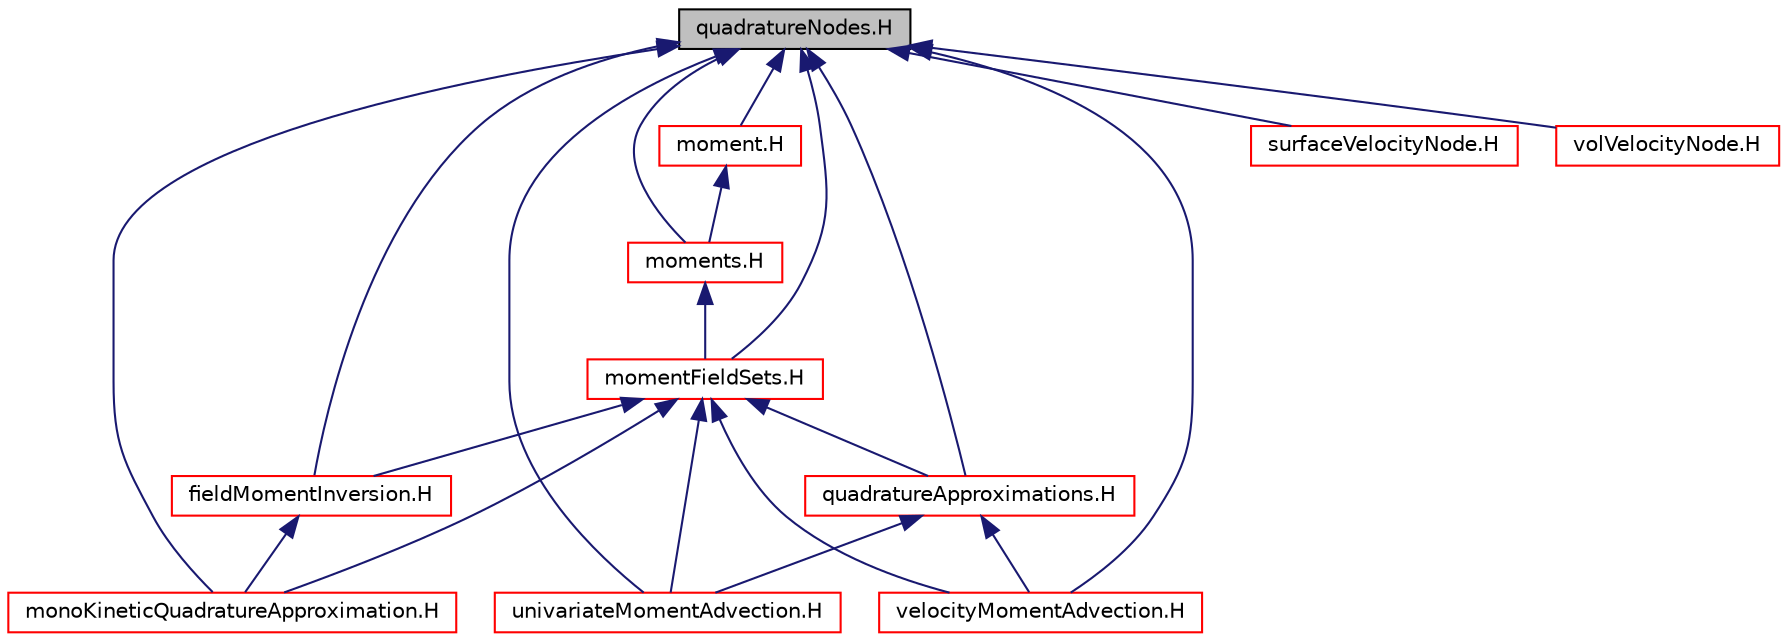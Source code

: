 digraph "quadratureNodes.H"
{
  bgcolor="transparent";
  edge [fontname="Helvetica",fontsize="10",labelfontname="Helvetica",labelfontsize="10"];
  node [fontname="Helvetica",fontsize="10",shape=record];
  Node14 [label="quadratureNodes.H",height=0.2,width=0.4,color="black", fillcolor="grey75", style="filled", fontcolor="black"];
  Node14 -> Node15 [dir="back",color="midnightblue",fontsize="10",style="solid",fontname="Helvetica"];
  Node15 [label="fieldMomentInversion.H",height=0.2,width=0.4,color="red",URL="$a00050.html"];
  Node15 -> Node41 [dir="back",color="midnightblue",fontsize="10",style="solid",fontname="Helvetica"];
  Node41 [label="monoKineticQuadratureApproximation.H",height=0.2,width=0.4,color="red",URL="$a00647.html"];
  Node14 -> Node18 [dir="back",color="midnightblue",fontsize="10",style="solid",fontname="Helvetica"];
  Node18 [label="univariateMomentAdvection.H",height=0.2,width=0.4,color="red",URL="$a00158.html"];
  Node14 -> Node47 [dir="back",color="midnightblue",fontsize="10",style="solid",fontname="Helvetica"];
  Node47 [label="velocityMomentAdvection.H",height=0.2,width=0.4,color="red",URL="$a00188.html"];
  Node14 -> Node116 [dir="back",color="midnightblue",fontsize="10",style="solid",fontname="Helvetica"];
  Node116 [label="moment.H",height=0.2,width=0.4,color="red",URL="$a00308.html"];
  Node116 -> Node118 [dir="back",color="midnightblue",fontsize="10",style="solid",fontname="Helvetica"];
  Node118 [label="moments.H",height=0.2,width=0.4,color="red",URL="$a00326.html"];
  Node118 -> Node119 [dir="back",color="midnightblue",fontsize="10",style="solid",fontname="Helvetica"];
  Node119 [label="momentFieldSets.H",height=0.2,width=0.4,color="red",URL="$a00320.html"];
  Node119 -> Node15 [dir="back",color="midnightblue",fontsize="10",style="solid",fontname="Helvetica"];
  Node119 -> Node18 [dir="back",color="midnightblue",fontsize="10",style="solid",fontname="Helvetica"];
  Node119 -> Node47 [dir="back",color="midnightblue",fontsize="10",style="solid",fontname="Helvetica"];
  Node119 -> Node41 [dir="back",color="midnightblue",fontsize="10",style="solid",fontname="Helvetica"];
  Node119 -> Node46 [dir="back",color="midnightblue",fontsize="10",style="solid",fontname="Helvetica"];
  Node46 [label="quadratureApproximations.H",height=0.2,width=0.4,color="red",URL="$a00662.html"];
  Node46 -> Node18 [dir="back",color="midnightblue",fontsize="10",style="solid",fontname="Helvetica"];
  Node46 -> Node47 [dir="back",color="midnightblue",fontsize="10",style="solid",fontname="Helvetica"];
  Node14 -> Node119 [dir="back",color="midnightblue",fontsize="10",style="solid",fontname="Helvetica"];
  Node14 -> Node118 [dir="back",color="midnightblue",fontsize="10",style="solid",fontname="Helvetica"];
  Node14 -> Node41 [dir="back",color="midnightblue",fontsize="10",style="solid",fontname="Helvetica"];
  Node14 -> Node46 [dir="back",color="midnightblue",fontsize="10",style="solid",fontname="Helvetica"];
  Node14 -> Node139 [dir="back",color="midnightblue",fontsize="10",style="solid",fontname="Helvetica"];
  Node139 [label="surfaceVelocityNode.H",height=0.2,width=0.4,color="red",URL="$a00680.html"];
  Node14 -> Node141 [dir="back",color="midnightblue",fontsize="10",style="solid",fontname="Helvetica"];
  Node141 [label="volVelocityNode.H",height=0.2,width=0.4,color="red",URL="$a00695.html"];
}
